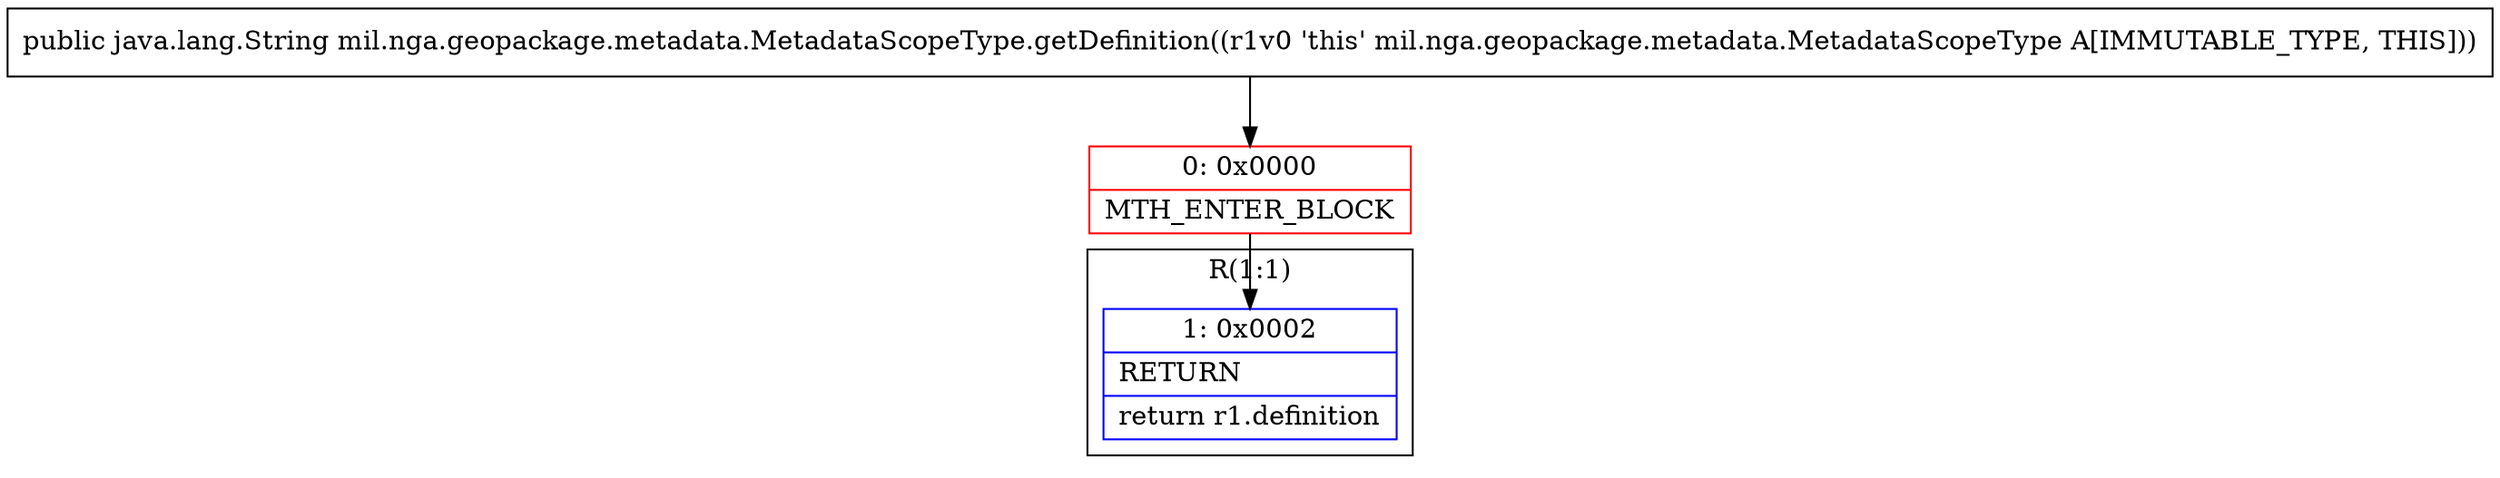 digraph "CFG formil.nga.geopackage.metadata.MetadataScopeType.getDefinition()Ljava\/lang\/String;" {
subgraph cluster_Region_652913865 {
label = "R(1:1)";
node [shape=record,color=blue];
Node_1 [shape=record,label="{1\:\ 0x0002|RETURN\l|return r1.definition\l}"];
}
Node_0 [shape=record,color=red,label="{0\:\ 0x0000|MTH_ENTER_BLOCK\l}"];
MethodNode[shape=record,label="{public java.lang.String mil.nga.geopackage.metadata.MetadataScopeType.getDefinition((r1v0 'this' mil.nga.geopackage.metadata.MetadataScopeType A[IMMUTABLE_TYPE, THIS])) }"];
MethodNode -> Node_0;
Node_0 -> Node_1;
}

